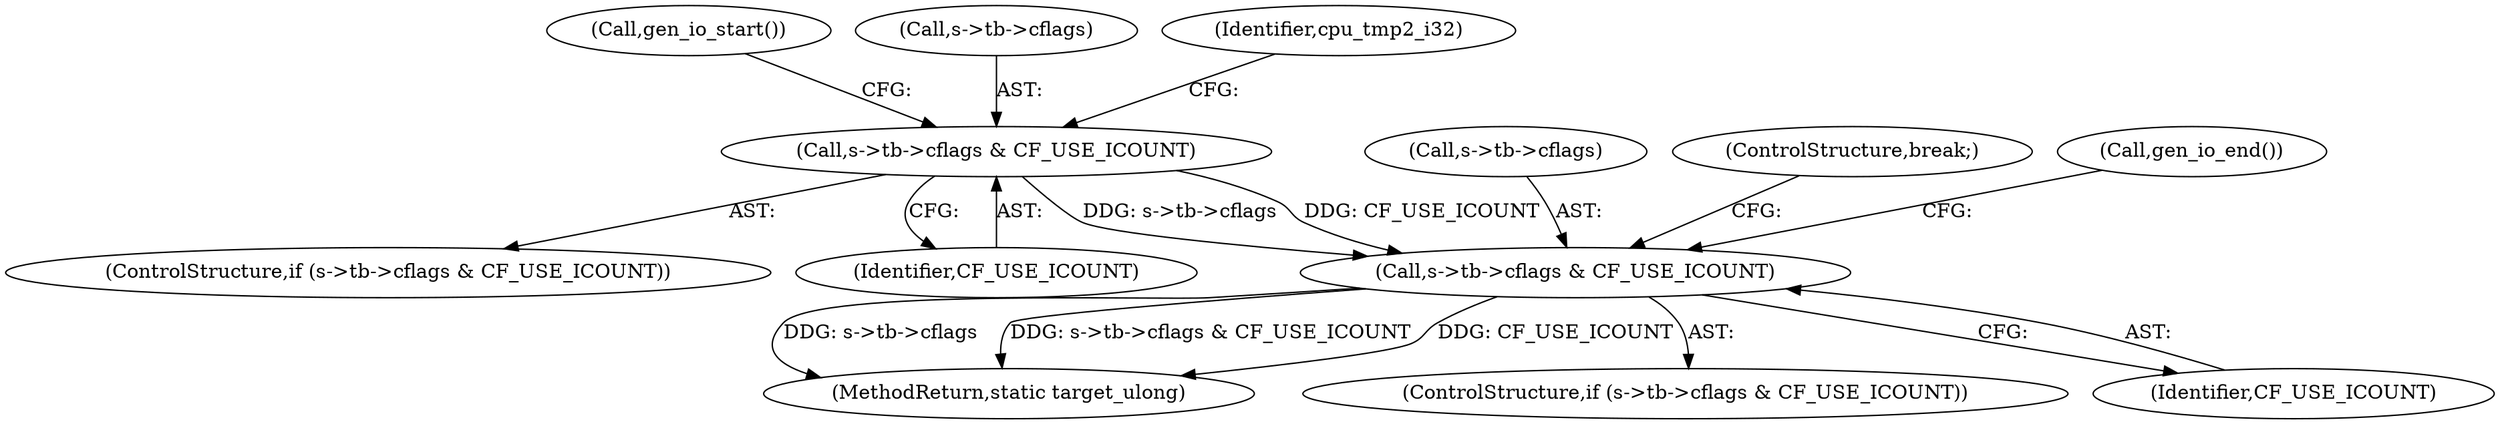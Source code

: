 digraph "0_qemu_30663fd26c0307e414622c7a8607fbc04f92ec14@pointer" {
"1006004" [label="(Call,s->tb->cflags & CF_USE_ICOUNT)"];
"1005980" [label="(Call,s->tb->cflags & CF_USE_ICOUNT)"];
"1005988" [label="(Call,gen_io_start())"];
"1005981" [label="(Call,s->tb->cflags)"];
"1005979" [label="(ControlStructure,if (s->tb->cflags & CF_USE_ICOUNT))"];
"1005986" [label="(Identifier,CF_USE_ICOUNT)"];
"1011840" [label="(MethodReturn,static target_ulong)"];
"1005980" [label="(Call,s->tb->cflags & CF_USE_ICOUNT)"];
"1006004" [label="(Call,s->tb->cflags & CF_USE_ICOUNT)"];
"1006005" [label="(Call,s->tb->cflags)"];
"1006003" [label="(ControlStructure,if (s->tb->cflags & CF_USE_ICOUNT))"];
"1005990" [label="(Identifier,cpu_tmp2_i32)"];
"1006010" [label="(Identifier,CF_USE_ICOUNT)"];
"1006022" [label="(ControlStructure,break;)"];
"1006012" [label="(Call,gen_io_end())"];
"1006004" -> "1006003"  [label="AST: "];
"1006004" -> "1006010"  [label="CFG: "];
"1006005" -> "1006004"  [label="AST: "];
"1006010" -> "1006004"  [label="AST: "];
"1006012" -> "1006004"  [label="CFG: "];
"1006022" -> "1006004"  [label="CFG: "];
"1006004" -> "1011840"  [label="DDG: s->tb->cflags"];
"1006004" -> "1011840"  [label="DDG: s->tb->cflags & CF_USE_ICOUNT"];
"1006004" -> "1011840"  [label="DDG: CF_USE_ICOUNT"];
"1005980" -> "1006004"  [label="DDG: s->tb->cflags"];
"1005980" -> "1006004"  [label="DDG: CF_USE_ICOUNT"];
"1005980" -> "1005979"  [label="AST: "];
"1005980" -> "1005986"  [label="CFG: "];
"1005981" -> "1005980"  [label="AST: "];
"1005986" -> "1005980"  [label="AST: "];
"1005988" -> "1005980"  [label="CFG: "];
"1005990" -> "1005980"  [label="CFG: "];
}
